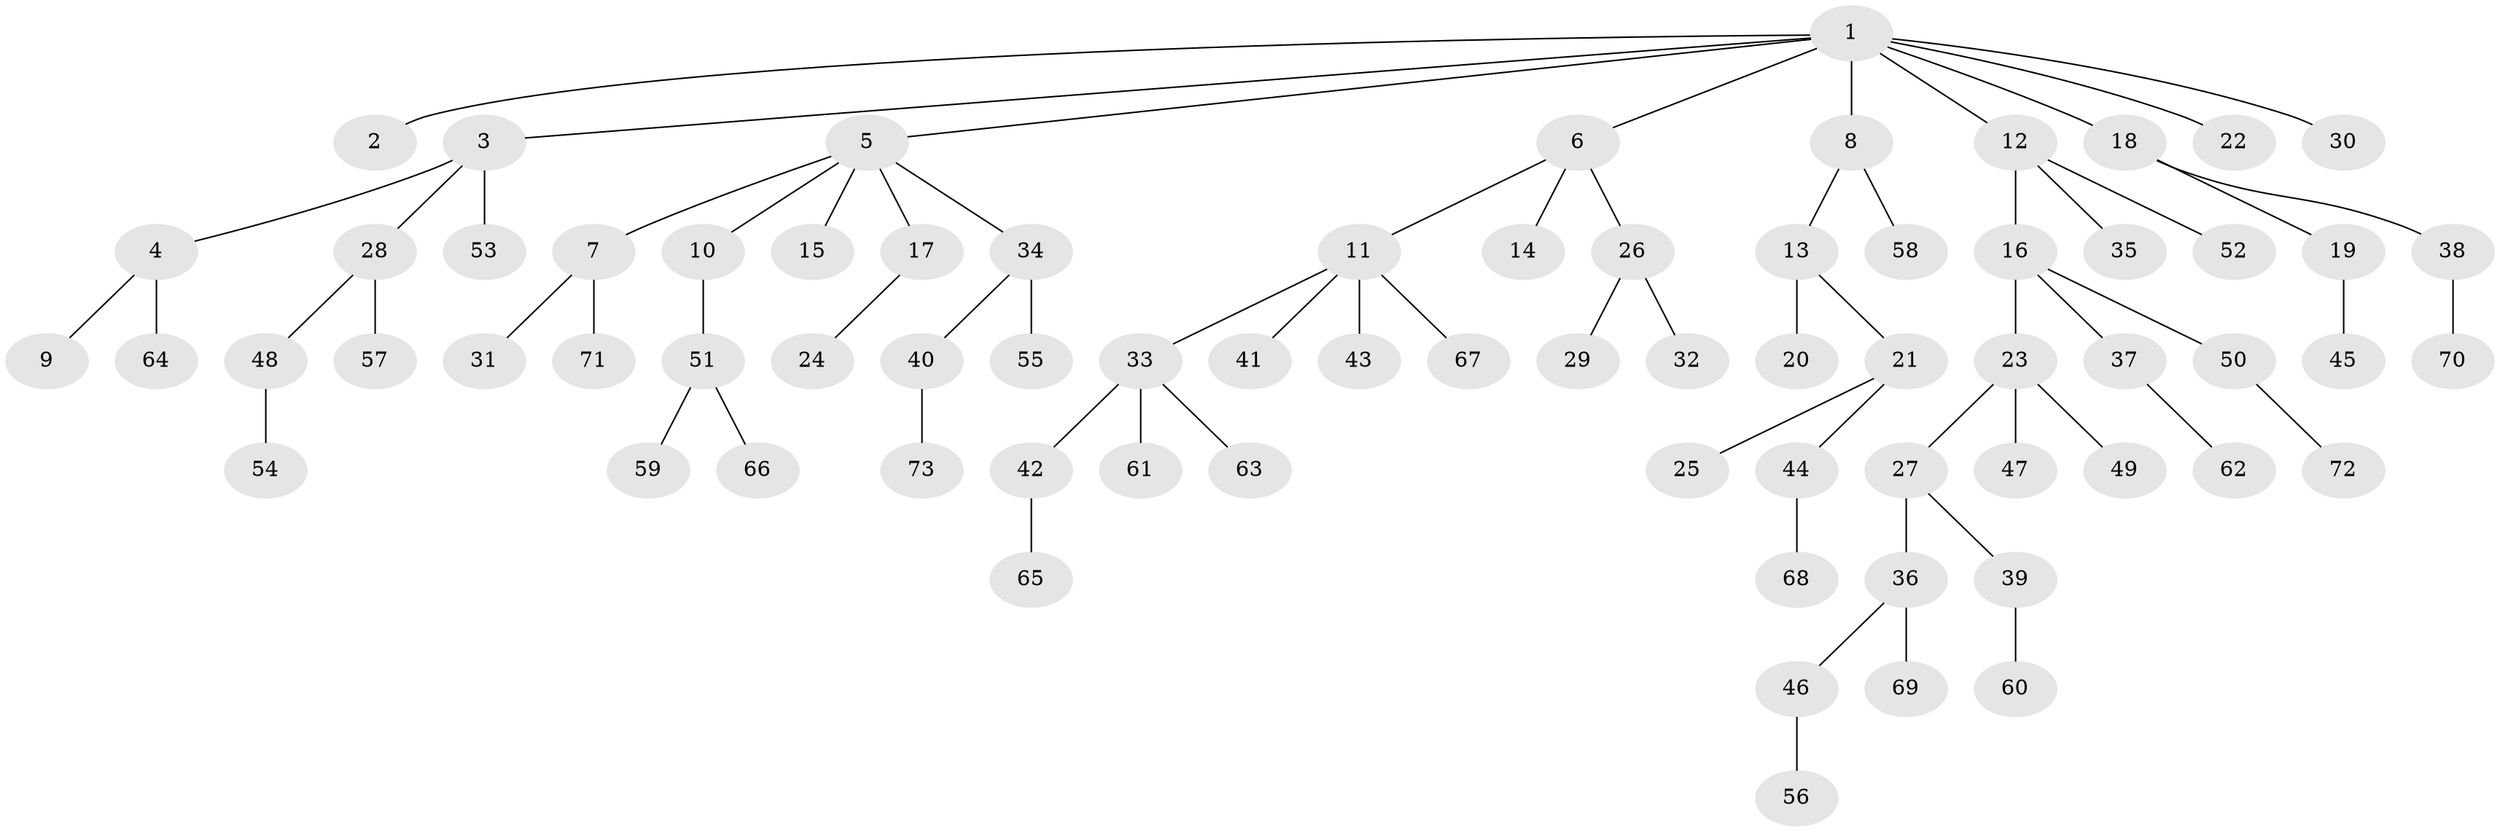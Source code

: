 // Generated by graph-tools (version 1.1) at 2025/11/02/27/25 16:11:27]
// undirected, 73 vertices, 72 edges
graph export_dot {
graph [start="1"]
  node [color=gray90,style=filled];
  1;
  2;
  3;
  4;
  5;
  6;
  7;
  8;
  9;
  10;
  11;
  12;
  13;
  14;
  15;
  16;
  17;
  18;
  19;
  20;
  21;
  22;
  23;
  24;
  25;
  26;
  27;
  28;
  29;
  30;
  31;
  32;
  33;
  34;
  35;
  36;
  37;
  38;
  39;
  40;
  41;
  42;
  43;
  44;
  45;
  46;
  47;
  48;
  49;
  50;
  51;
  52;
  53;
  54;
  55;
  56;
  57;
  58;
  59;
  60;
  61;
  62;
  63;
  64;
  65;
  66;
  67;
  68;
  69;
  70;
  71;
  72;
  73;
  1 -- 2;
  1 -- 3;
  1 -- 5;
  1 -- 6;
  1 -- 8;
  1 -- 12;
  1 -- 18;
  1 -- 22;
  1 -- 30;
  3 -- 4;
  3 -- 28;
  3 -- 53;
  4 -- 9;
  4 -- 64;
  5 -- 7;
  5 -- 10;
  5 -- 15;
  5 -- 17;
  5 -- 34;
  6 -- 11;
  6 -- 14;
  6 -- 26;
  7 -- 31;
  7 -- 71;
  8 -- 13;
  8 -- 58;
  10 -- 51;
  11 -- 33;
  11 -- 41;
  11 -- 43;
  11 -- 67;
  12 -- 16;
  12 -- 35;
  12 -- 52;
  13 -- 20;
  13 -- 21;
  16 -- 23;
  16 -- 37;
  16 -- 50;
  17 -- 24;
  18 -- 19;
  18 -- 38;
  19 -- 45;
  21 -- 25;
  21 -- 44;
  23 -- 27;
  23 -- 47;
  23 -- 49;
  26 -- 29;
  26 -- 32;
  27 -- 36;
  27 -- 39;
  28 -- 48;
  28 -- 57;
  33 -- 42;
  33 -- 61;
  33 -- 63;
  34 -- 40;
  34 -- 55;
  36 -- 46;
  36 -- 69;
  37 -- 62;
  38 -- 70;
  39 -- 60;
  40 -- 73;
  42 -- 65;
  44 -- 68;
  46 -- 56;
  48 -- 54;
  50 -- 72;
  51 -- 59;
  51 -- 66;
}
